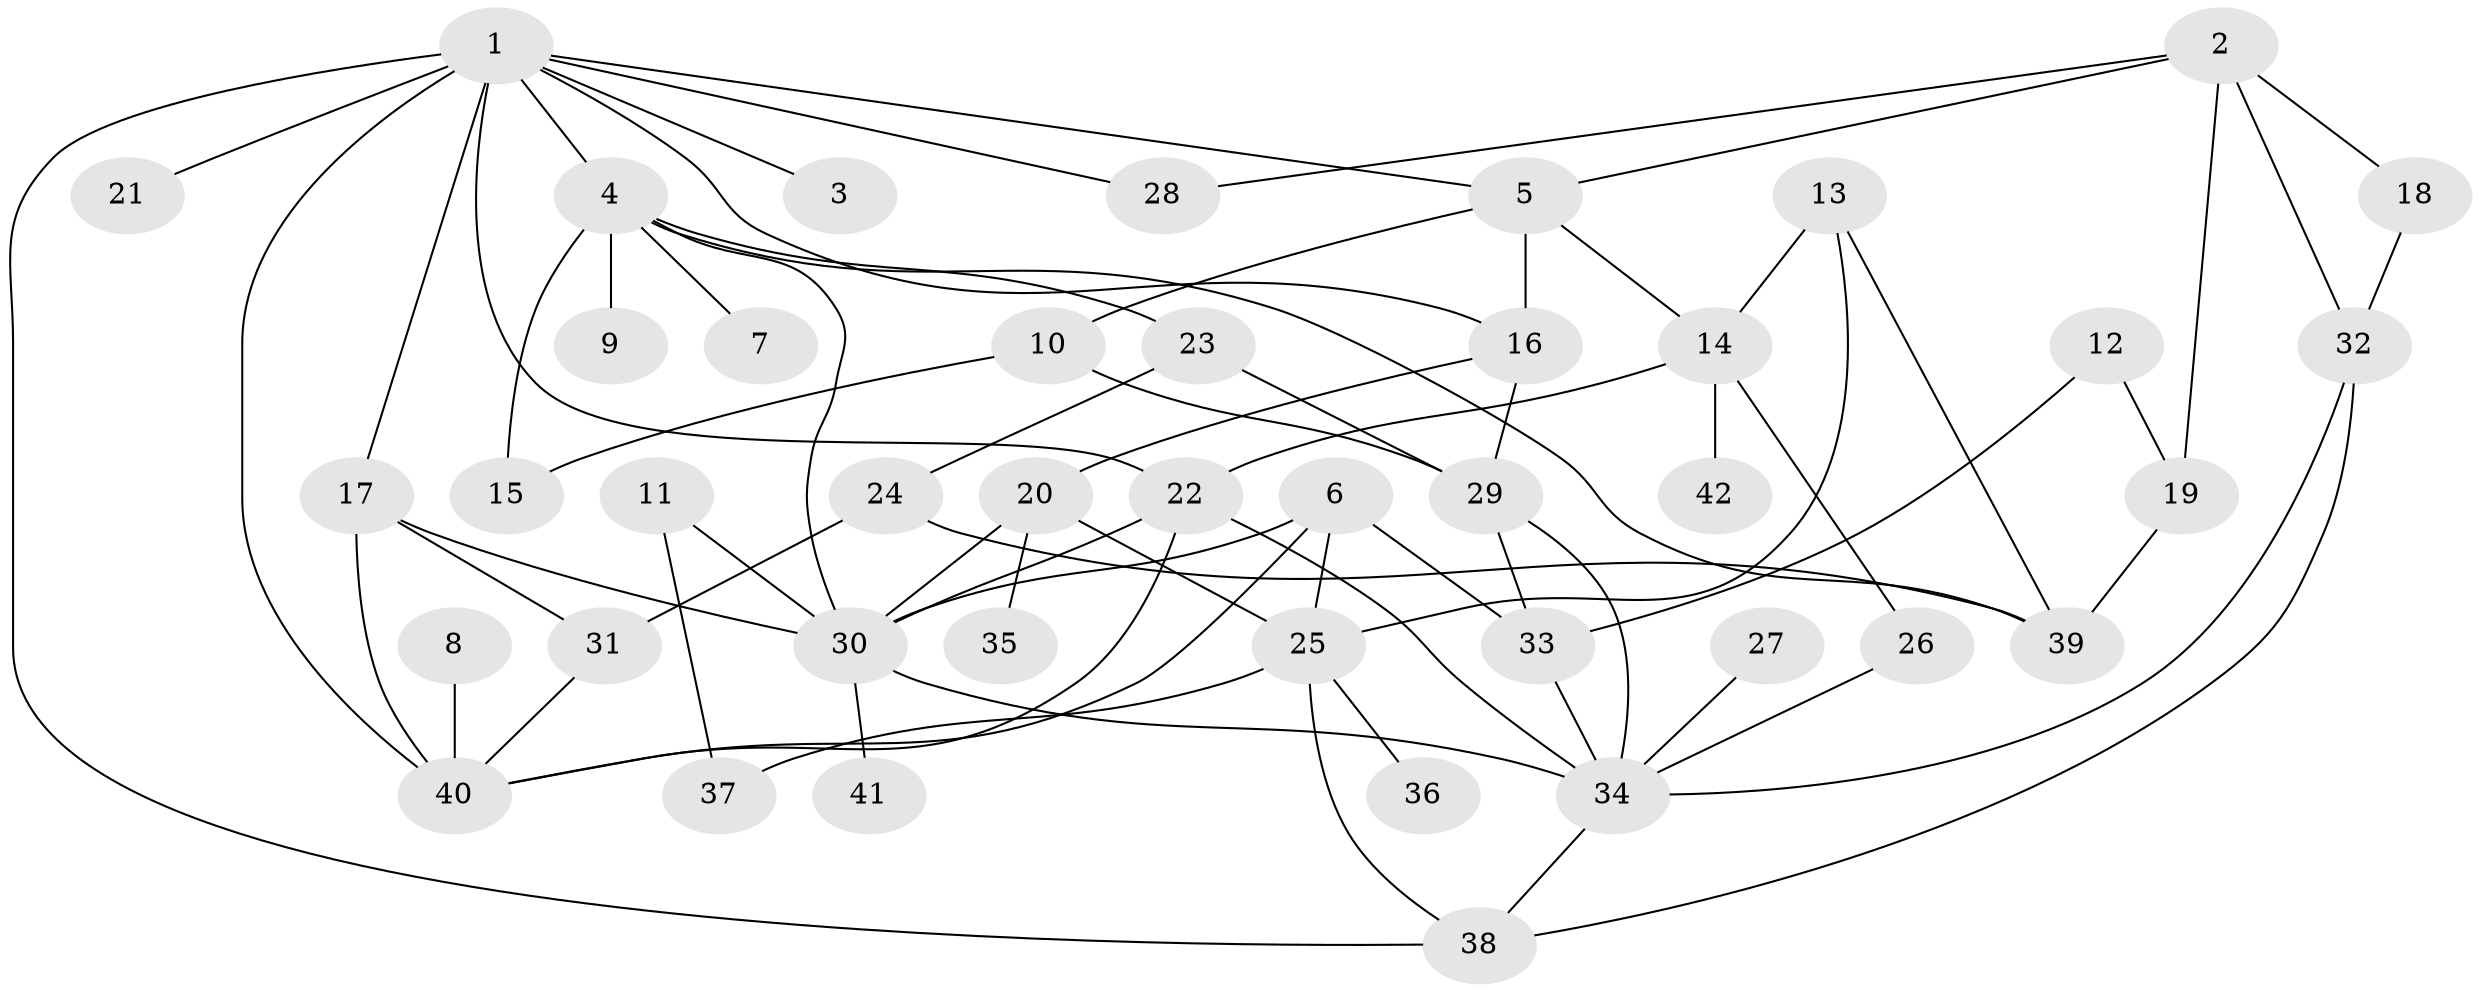 // original degree distribution, {6: 0.07228915662650602, 5: 0.060240963855421686, 4: 0.1566265060240964, 9: 0.012048192771084338, 1: 0.24096385542168675, 3: 0.1686746987951807, 2: 0.2891566265060241}
// Generated by graph-tools (version 1.1) at 2025/25/03/09/25 03:25:34]
// undirected, 42 vertices, 72 edges
graph export_dot {
graph [start="1"]
  node [color=gray90,style=filled];
  1;
  2;
  3;
  4;
  5;
  6;
  7;
  8;
  9;
  10;
  11;
  12;
  13;
  14;
  15;
  16;
  17;
  18;
  19;
  20;
  21;
  22;
  23;
  24;
  25;
  26;
  27;
  28;
  29;
  30;
  31;
  32;
  33;
  34;
  35;
  36;
  37;
  38;
  39;
  40;
  41;
  42;
  1 -- 3 [weight=1.0];
  1 -- 4 [weight=1.0];
  1 -- 5 [weight=1.0];
  1 -- 16 [weight=1.0];
  1 -- 17 [weight=1.0];
  1 -- 21 [weight=1.0];
  1 -- 22 [weight=1.0];
  1 -- 28 [weight=1.0];
  1 -- 38 [weight=1.0];
  1 -- 40 [weight=2.0];
  2 -- 5 [weight=1.0];
  2 -- 18 [weight=1.0];
  2 -- 19 [weight=1.0];
  2 -- 28 [weight=1.0];
  2 -- 32 [weight=1.0];
  4 -- 7 [weight=1.0];
  4 -- 9 [weight=2.0];
  4 -- 15 [weight=1.0];
  4 -- 23 [weight=1.0];
  4 -- 30 [weight=1.0];
  4 -- 39 [weight=1.0];
  5 -- 10 [weight=1.0];
  5 -- 14 [weight=1.0];
  5 -- 16 [weight=2.0];
  6 -- 25 [weight=1.0];
  6 -- 30 [weight=1.0];
  6 -- 33 [weight=1.0];
  6 -- 40 [weight=1.0];
  8 -- 40 [weight=1.0];
  10 -- 15 [weight=1.0];
  10 -- 29 [weight=1.0];
  11 -- 30 [weight=1.0];
  11 -- 37 [weight=1.0];
  12 -- 19 [weight=1.0];
  12 -- 33 [weight=1.0];
  13 -- 14 [weight=1.0];
  13 -- 25 [weight=1.0];
  13 -- 39 [weight=1.0];
  14 -- 22 [weight=1.0];
  14 -- 26 [weight=1.0];
  14 -- 42 [weight=1.0];
  16 -- 20 [weight=1.0];
  16 -- 29 [weight=1.0];
  17 -- 30 [weight=1.0];
  17 -- 31 [weight=1.0];
  17 -- 40 [weight=1.0];
  18 -- 32 [weight=1.0];
  19 -- 39 [weight=1.0];
  20 -- 25 [weight=1.0];
  20 -- 30 [weight=1.0];
  20 -- 35 [weight=1.0];
  22 -- 30 [weight=1.0];
  22 -- 34 [weight=1.0];
  22 -- 40 [weight=1.0];
  23 -- 24 [weight=1.0];
  23 -- 29 [weight=1.0];
  24 -- 31 [weight=1.0];
  24 -- 39 [weight=1.0];
  25 -- 36 [weight=1.0];
  25 -- 37 [weight=1.0];
  25 -- 38 [weight=1.0];
  26 -- 34 [weight=1.0];
  27 -- 34 [weight=1.0];
  29 -- 33 [weight=1.0];
  29 -- 34 [weight=1.0];
  30 -- 34 [weight=1.0];
  30 -- 41 [weight=1.0];
  31 -- 40 [weight=1.0];
  32 -- 34 [weight=1.0];
  32 -- 38 [weight=1.0];
  33 -- 34 [weight=1.0];
  34 -- 38 [weight=1.0];
}
